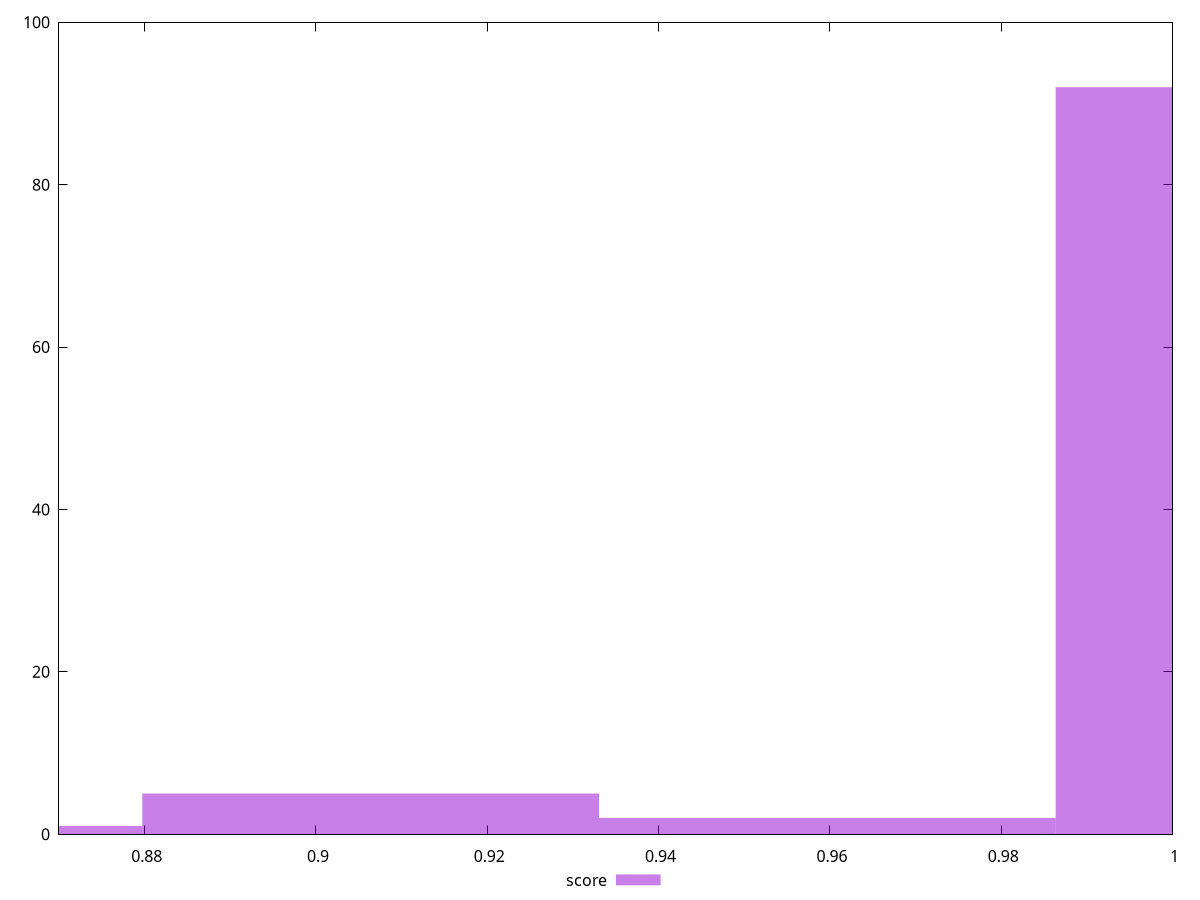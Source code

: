 reset

$score <<EOF
0.9597023538968726 2
1.0130191513355877 92
0.9063855564581575 5
0.8530687590194423 1
EOF

set key outside below
set boxwidth 0.05331679743871515
set xrange [0.87:1]
set yrange [0:100]
set trange [0:100]
set style fill transparent solid 0.5 noborder
set terminal svg size 640, 490 enhanced background rgb 'white'
set output "report_00015_2021-02-09T16-11-33.973Z/unminified-css/samples/pages+cached/score/histogram.svg"

plot $score title "score" with boxes

reset
